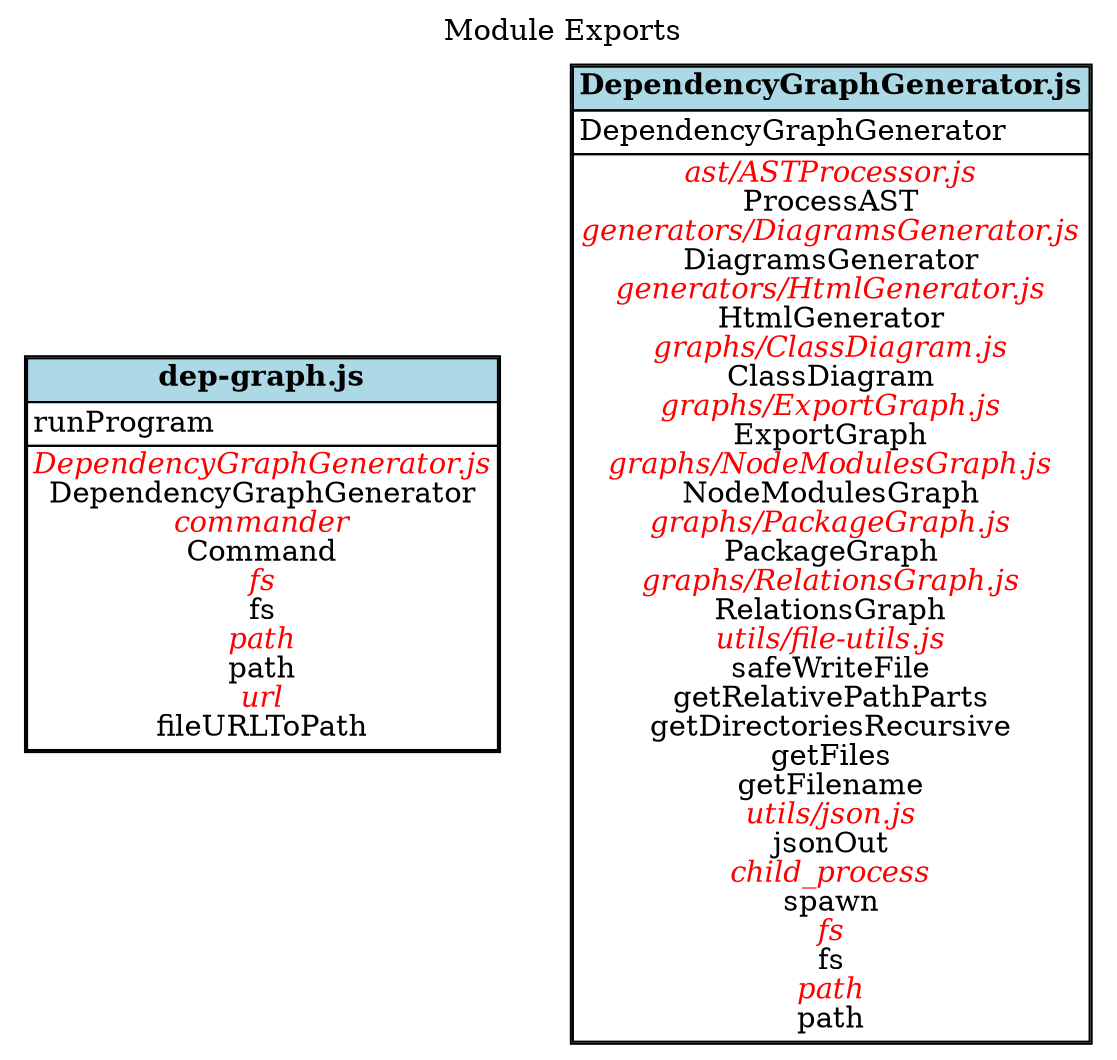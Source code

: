 digraph {label=" Module Exports";
labelloc="t";
"dep-graph.js" [shape=none, label=<<TABLE cellspacing="0" cellborder="1">
<TR><TD bgcolor="lightblue" align="center"><B>dep-graph.js</B></TD></TR>
<TR><TD align="left">
runProgram<BR/>
</TD></TR>
<TR><TD align="center">
<font color="red"><I>DependencyGraphGenerator.js</I></font><BR/>
DependencyGraphGenerator<BR/>
<font color="red"><I>commander</I></font><BR/>
Command<BR/>
<font color="red"><I>fs</I></font><BR/>
fs<BR/>
<font color="red"><I>path</I></font><BR/>
path<BR/>
<font color="red"><I>url</I></font><BR/>
fileURLToPath<BR/>
</TD></TR>
</TABLE>>];

"DependencyGraphGenerator.js" [shape=none, label=<<TABLE cellspacing="0" cellborder="1">
<TR><TD bgcolor="lightblue" align="center"><B>DependencyGraphGenerator.js</B></TD></TR>
<TR><TD align="left">
DependencyGraphGenerator<BR/>
</TD></TR>
<TR><TD align="center">
<font color="red"><I>ast/ASTProcessor.js</I></font><BR/>
ProcessAST<BR/>
<font color="red"><I>generators/DiagramsGenerator.js</I></font><BR/>
DiagramsGenerator<BR/>
<font color="red"><I>generators/HtmlGenerator.js</I></font><BR/>
HtmlGenerator<BR/>
<font color="red"><I>graphs/ClassDiagram.js</I></font><BR/>
ClassDiagram<BR/>
<font color="red"><I>graphs/ExportGraph.js</I></font><BR/>
ExportGraph<BR/>
<font color="red"><I>graphs/NodeModulesGraph.js</I></font><BR/>
NodeModulesGraph<BR/>
<font color="red"><I>graphs/PackageGraph.js</I></font><BR/>
PackageGraph<BR/>
<font color="red"><I>graphs/RelationsGraph.js</I></font><BR/>
RelationsGraph<BR/>
<font color="red"><I>utils/file-utils.js</I></font><BR/>
safeWriteFile<BR/>
getRelativePathParts<BR/>
getDirectoriesRecursive<BR/>
getFiles<BR/>
getFilename<BR/>
<font color="red"><I>utils/json.js</I></font><BR/>
jsonOut<BR/>
<font color="red"><I>child_process</I></font><BR/>
spawn<BR/>
<font color="red"><I>fs</I></font><BR/>
fs<BR/>
<font color="red"><I>path</I></font><BR/>
path<BR/>
</TD></TR>
</TABLE>>];

}
